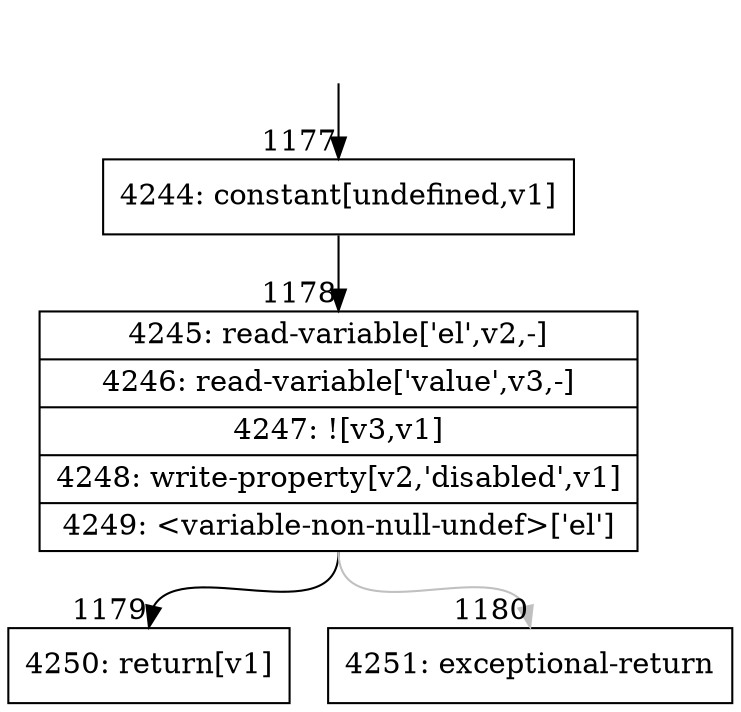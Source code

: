 digraph {
rankdir="TD"
BB_entry88[shape=none,label=""];
BB_entry88 -> BB1177 [tailport=s, headport=n, headlabel="    1177"]
BB1177 [shape=record label="{4244: constant[undefined,v1]}" ] 
BB1177 -> BB1178 [tailport=s, headport=n, headlabel="      1178"]
BB1178 [shape=record label="{4245: read-variable['el',v2,-]|4246: read-variable['value',v3,-]|4247: ![v3,v1]|4248: write-property[v2,'disabled',v1]|4249: \<variable-non-null-undef\>['el']}" ] 
BB1178 -> BB1179 [tailport=s, headport=n, headlabel="      1179"]
BB1178 -> BB1180 [tailport=s, headport=n, color=gray, headlabel="      1180"]
BB1179 [shape=record label="{4250: return[v1]}" ] 
BB1180 [shape=record label="{4251: exceptional-return}" ] 
//#$~ 941
}
